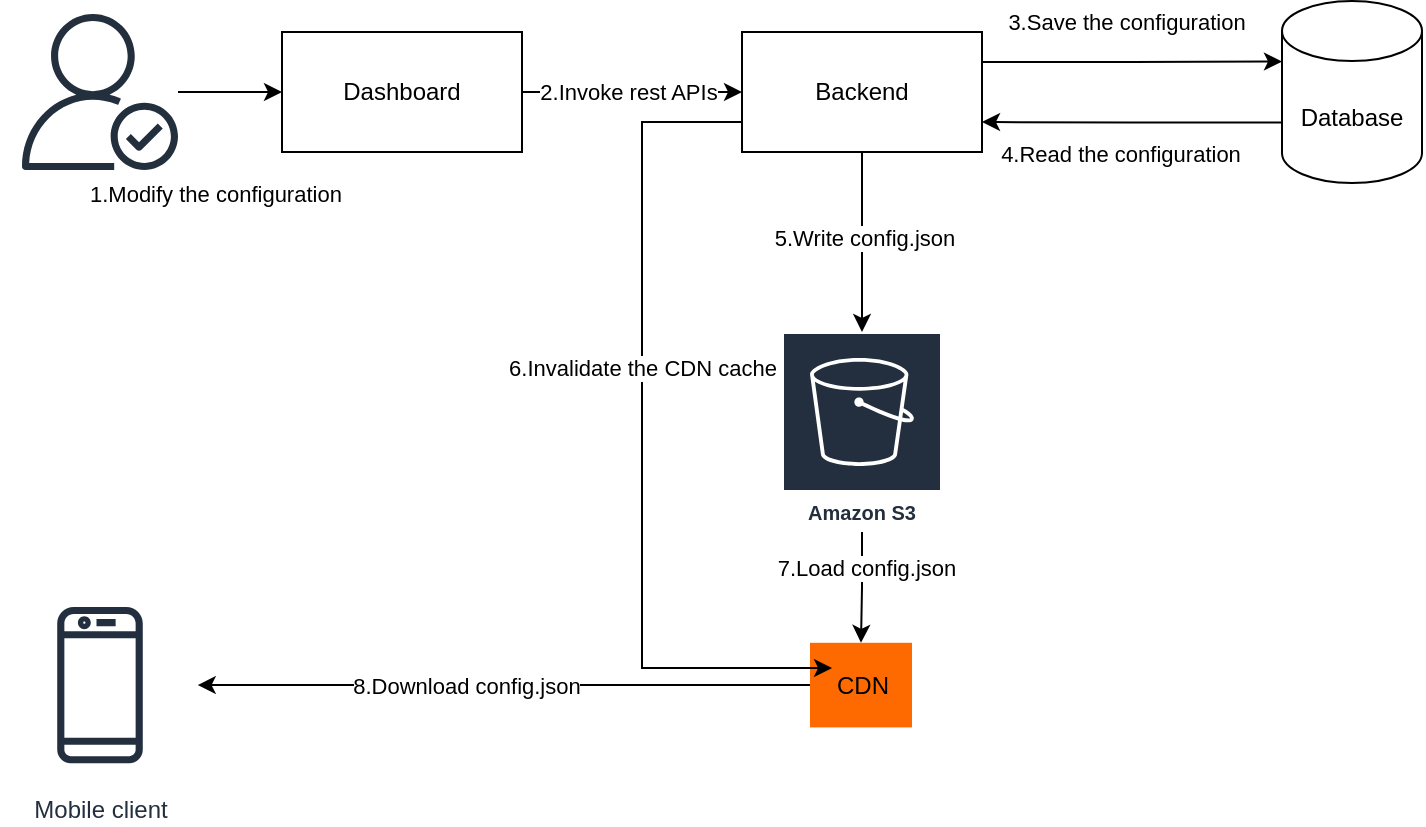 <mxfile version="26.0.5">
  <diagram name="Page-1" id="V7VQbiWQNcpdrUXjG1kd">
    <mxGraphModel dx="954" dy="559" grid="1" gridSize="10" guides="1" tooltips="1" connect="1" arrows="1" fold="1" page="1" pageScale="1" pageWidth="827" pageHeight="1169" math="0" shadow="0">
      <root>
        <mxCell id="0" />
        <mxCell id="1" parent="0" />
        <mxCell id="YG-Nd98rjGqurVpmYyMf-8" value="" style="edgeStyle=orthogonalEdgeStyle;rounded=0;orthogonalLoop=1;jettySize=auto;html=1;" edge="1" parent="1" source="YG-Nd98rjGqurVpmYyMf-4" target="YG-Nd98rjGqurVpmYyMf-6">
          <mxGeometry relative="1" as="geometry" />
        </mxCell>
        <mxCell id="YG-Nd98rjGqurVpmYyMf-21" value="2.Invoke rest APIs" style="edgeLabel;html=1;align=center;verticalAlign=middle;resizable=0;points=[];" vertex="1" connectable="0" parent="YG-Nd98rjGqurVpmYyMf-8">
          <mxGeometry x="-0.036" relative="1" as="geometry">
            <mxPoint as="offset" />
          </mxGeometry>
        </mxCell>
        <mxCell id="YG-Nd98rjGqurVpmYyMf-4" value="Dashboard" style="rounded=0;whiteSpace=wrap;html=1;" vertex="1" parent="1">
          <mxGeometry x="180" y="130" width="120" height="60" as="geometry" />
        </mxCell>
        <mxCell id="YG-Nd98rjGqurVpmYyMf-10" value="" style="edgeStyle=orthogonalEdgeStyle;rounded=0;orthogonalLoop=1;jettySize=auto;html=1;entryX=0;entryY=0;entryDx=0;entryDy=30.25;entryPerimeter=0;exitX=1;exitY=0.25;exitDx=0;exitDy=0;" edge="1" parent="1" source="YG-Nd98rjGqurVpmYyMf-6" target="YG-Nd98rjGqurVpmYyMf-7">
          <mxGeometry relative="1" as="geometry">
            <mxPoint x="610" y="160" as="targetPoint" />
          </mxGeometry>
        </mxCell>
        <mxCell id="YG-Nd98rjGqurVpmYyMf-27" value="3.Save the configuration" style="edgeLabel;html=1;align=center;verticalAlign=middle;resizable=0;points=[];" vertex="1" connectable="0" parent="YG-Nd98rjGqurVpmYyMf-10">
          <mxGeometry x="-0.25" y="-1" relative="1" as="geometry">
            <mxPoint x="15" y="-21" as="offset" />
          </mxGeometry>
        </mxCell>
        <mxCell id="YG-Nd98rjGqurVpmYyMf-15" style="edgeStyle=orthogonalEdgeStyle;rounded=0;orthogonalLoop=1;jettySize=auto;html=1;exitX=0.5;exitY=1;exitDx=0;exitDy=0;" edge="1" parent="1" source="YG-Nd98rjGqurVpmYyMf-6" target="YG-Nd98rjGqurVpmYyMf-12">
          <mxGeometry relative="1" as="geometry" />
        </mxCell>
        <mxCell id="YG-Nd98rjGqurVpmYyMf-20" value="5.Write config.json" style="edgeLabel;html=1;align=center;verticalAlign=middle;resizable=0;points=[];" vertex="1" connectable="0" parent="YG-Nd98rjGqurVpmYyMf-15">
          <mxGeometry x="-0.044" y="1" relative="1" as="geometry">
            <mxPoint as="offset" />
          </mxGeometry>
        </mxCell>
        <mxCell id="YG-Nd98rjGqurVpmYyMf-6" value="Backend" style="rounded=0;whiteSpace=wrap;html=1;" vertex="1" parent="1">
          <mxGeometry x="410" y="130" width="120" height="60" as="geometry" />
        </mxCell>
        <mxCell id="YG-Nd98rjGqurVpmYyMf-7" value="Database" style="shape=cylinder3;whiteSpace=wrap;html=1;boundedLbl=1;backgroundOutline=1;size=15;" vertex="1" parent="1">
          <mxGeometry x="680" y="114.5" width="70" height="91" as="geometry" />
        </mxCell>
        <mxCell id="YG-Nd98rjGqurVpmYyMf-11" style="edgeStyle=orthogonalEdgeStyle;rounded=0;orthogonalLoop=1;jettySize=auto;html=1;exitX=0;exitY=0;exitDx=0;exitDy=60.75;exitPerimeter=0;entryX=1;entryY=0.75;entryDx=0;entryDy=0;" edge="1" parent="1" source="YG-Nd98rjGqurVpmYyMf-7" target="YG-Nd98rjGqurVpmYyMf-6">
          <mxGeometry relative="1" as="geometry" />
        </mxCell>
        <mxCell id="YG-Nd98rjGqurVpmYyMf-28" value="4.Read the configuration" style="edgeLabel;html=1;align=center;verticalAlign=middle;resizable=0;points=[];" vertex="1" connectable="0" parent="YG-Nd98rjGqurVpmYyMf-11">
          <mxGeometry x="0.421" relative="1" as="geometry">
            <mxPoint x="25" y="16" as="offset" />
          </mxGeometry>
        </mxCell>
        <mxCell id="YG-Nd98rjGqurVpmYyMf-16" value="" style="edgeStyle=orthogonalEdgeStyle;rounded=0;orthogonalLoop=1;jettySize=auto;html=1;" edge="1" parent="1" source="YG-Nd98rjGqurVpmYyMf-12" target="YG-Nd98rjGqurVpmYyMf-13">
          <mxGeometry relative="1" as="geometry" />
        </mxCell>
        <mxCell id="YG-Nd98rjGqurVpmYyMf-32" value="7.Load config.json" style="edgeLabel;html=1;align=center;verticalAlign=middle;resizable=0;points=[];" vertex="1" connectable="0" parent="YG-Nd98rjGqurVpmYyMf-16">
          <mxGeometry x="-0.356" y="2" relative="1" as="geometry">
            <mxPoint as="offset" />
          </mxGeometry>
        </mxCell>
        <mxCell id="YG-Nd98rjGqurVpmYyMf-12" value="Amazon S3" style="sketch=0;outlineConnect=0;fontColor=#232F3E;gradientColor=none;strokeColor=#ffffff;fillColor=#232F3E;dashed=0;verticalLabelPosition=middle;verticalAlign=bottom;align=center;html=1;whiteSpace=wrap;fontSize=10;fontStyle=1;spacing=3;shape=mxgraph.aws4.productIcon;prIcon=mxgraph.aws4.s3;" vertex="1" parent="1">
          <mxGeometry x="430" y="280" width="80" height="100" as="geometry" />
        </mxCell>
        <mxCell id="YG-Nd98rjGqurVpmYyMf-18" value="" style="edgeStyle=orthogonalEdgeStyle;rounded=0;orthogonalLoop=1;jettySize=auto;html=1;" edge="1" parent="1" source="YG-Nd98rjGqurVpmYyMf-13" target="YG-Nd98rjGqurVpmYyMf-14">
          <mxGeometry relative="1" as="geometry">
            <mxPoint x="398.5" y="456.6" as="targetPoint" />
          </mxGeometry>
        </mxCell>
        <mxCell id="YG-Nd98rjGqurVpmYyMf-25" value="8.Download config.json" style="edgeLabel;html=1;align=center;verticalAlign=middle;resizable=0;points=[];" vertex="1" connectable="0" parent="YG-Nd98rjGqurVpmYyMf-18">
          <mxGeometry x="0.305" relative="1" as="geometry">
            <mxPoint x="28" as="offset" />
          </mxGeometry>
        </mxCell>
        <mxCell id="YG-Nd98rjGqurVpmYyMf-13" value="CDN" style="points=[];aspect=fixed;html=1;align=center;shadow=0;dashed=0;fillColor=#FF6A00;strokeColor=none;shape=mxgraph.alibaba_cloud.cdn_content_distribution_network;" vertex="1" parent="1">
          <mxGeometry x="444" y="435.4" width="51" height="42.3" as="geometry" />
        </mxCell>
        <mxCell id="YG-Nd98rjGqurVpmYyMf-14" value="Mobile client" style="sketch=0;outlineConnect=0;fontColor=#232F3E;gradientColor=none;strokeColor=#232F3E;fillColor=#ffffff;dashed=0;verticalLabelPosition=bottom;verticalAlign=top;align=center;html=1;fontSize=12;fontStyle=0;aspect=fixed;shape=mxgraph.aws4.resourceIcon;resIcon=mxgraph.aws4.mobile_client;" vertex="1" parent="1">
          <mxGeometry x="40.15" y="407.7" width="97.7" height="97.7" as="geometry" />
        </mxCell>
        <mxCell id="YG-Nd98rjGqurVpmYyMf-24" value="" style="edgeStyle=orthogonalEdgeStyle;rounded=0;orthogonalLoop=1;jettySize=auto;html=1;" edge="1" parent="1" source="YG-Nd98rjGqurVpmYyMf-22" target="YG-Nd98rjGqurVpmYyMf-4">
          <mxGeometry relative="1" as="geometry" />
        </mxCell>
        <mxCell id="YG-Nd98rjGqurVpmYyMf-26" value="1.Modify the configuration&amp;nbsp;" style="edgeLabel;html=1;align=center;verticalAlign=middle;resizable=0;points=[];" vertex="1" connectable="0" parent="YG-Nd98rjGqurVpmYyMf-24">
          <mxGeometry x="-0.094" y="3" relative="1" as="geometry">
            <mxPoint x="-4" y="54" as="offset" />
          </mxGeometry>
        </mxCell>
        <mxCell id="YG-Nd98rjGqurVpmYyMf-22" value="" style="sketch=0;outlineConnect=0;fontColor=#232F3E;gradientColor=none;fillColor=#232F3D;strokeColor=none;dashed=0;verticalLabelPosition=bottom;verticalAlign=top;align=center;html=1;fontSize=12;fontStyle=0;aspect=fixed;pointerEvents=1;shape=mxgraph.aws4.authenticated_user;" vertex="1" parent="1">
          <mxGeometry x="50" y="121" width="78" height="78" as="geometry" />
        </mxCell>
        <mxCell id="YG-Nd98rjGqurVpmYyMf-30" style="edgeStyle=orthogonalEdgeStyle;rounded=0;orthogonalLoop=1;jettySize=auto;html=1;exitX=0;exitY=0.75;exitDx=0;exitDy=0;entryX=0.216;entryY=0.298;entryDx=0;entryDy=0;entryPerimeter=0;" edge="1" parent="1" source="YG-Nd98rjGqurVpmYyMf-6" target="YG-Nd98rjGqurVpmYyMf-13">
          <mxGeometry relative="1" as="geometry">
            <Array as="points">
              <mxPoint x="360" y="175" />
              <mxPoint x="360" y="448" />
            </Array>
          </mxGeometry>
        </mxCell>
        <mxCell id="YG-Nd98rjGqurVpmYyMf-31" value="6.Invalidate the CDN cache" style="edgeLabel;html=1;align=center;verticalAlign=middle;resizable=0;points=[];" vertex="1" connectable="0" parent="YG-Nd98rjGqurVpmYyMf-30">
          <mxGeometry x="-0.172" relative="1" as="geometry">
            <mxPoint as="offset" />
          </mxGeometry>
        </mxCell>
      </root>
    </mxGraphModel>
  </diagram>
</mxfile>
